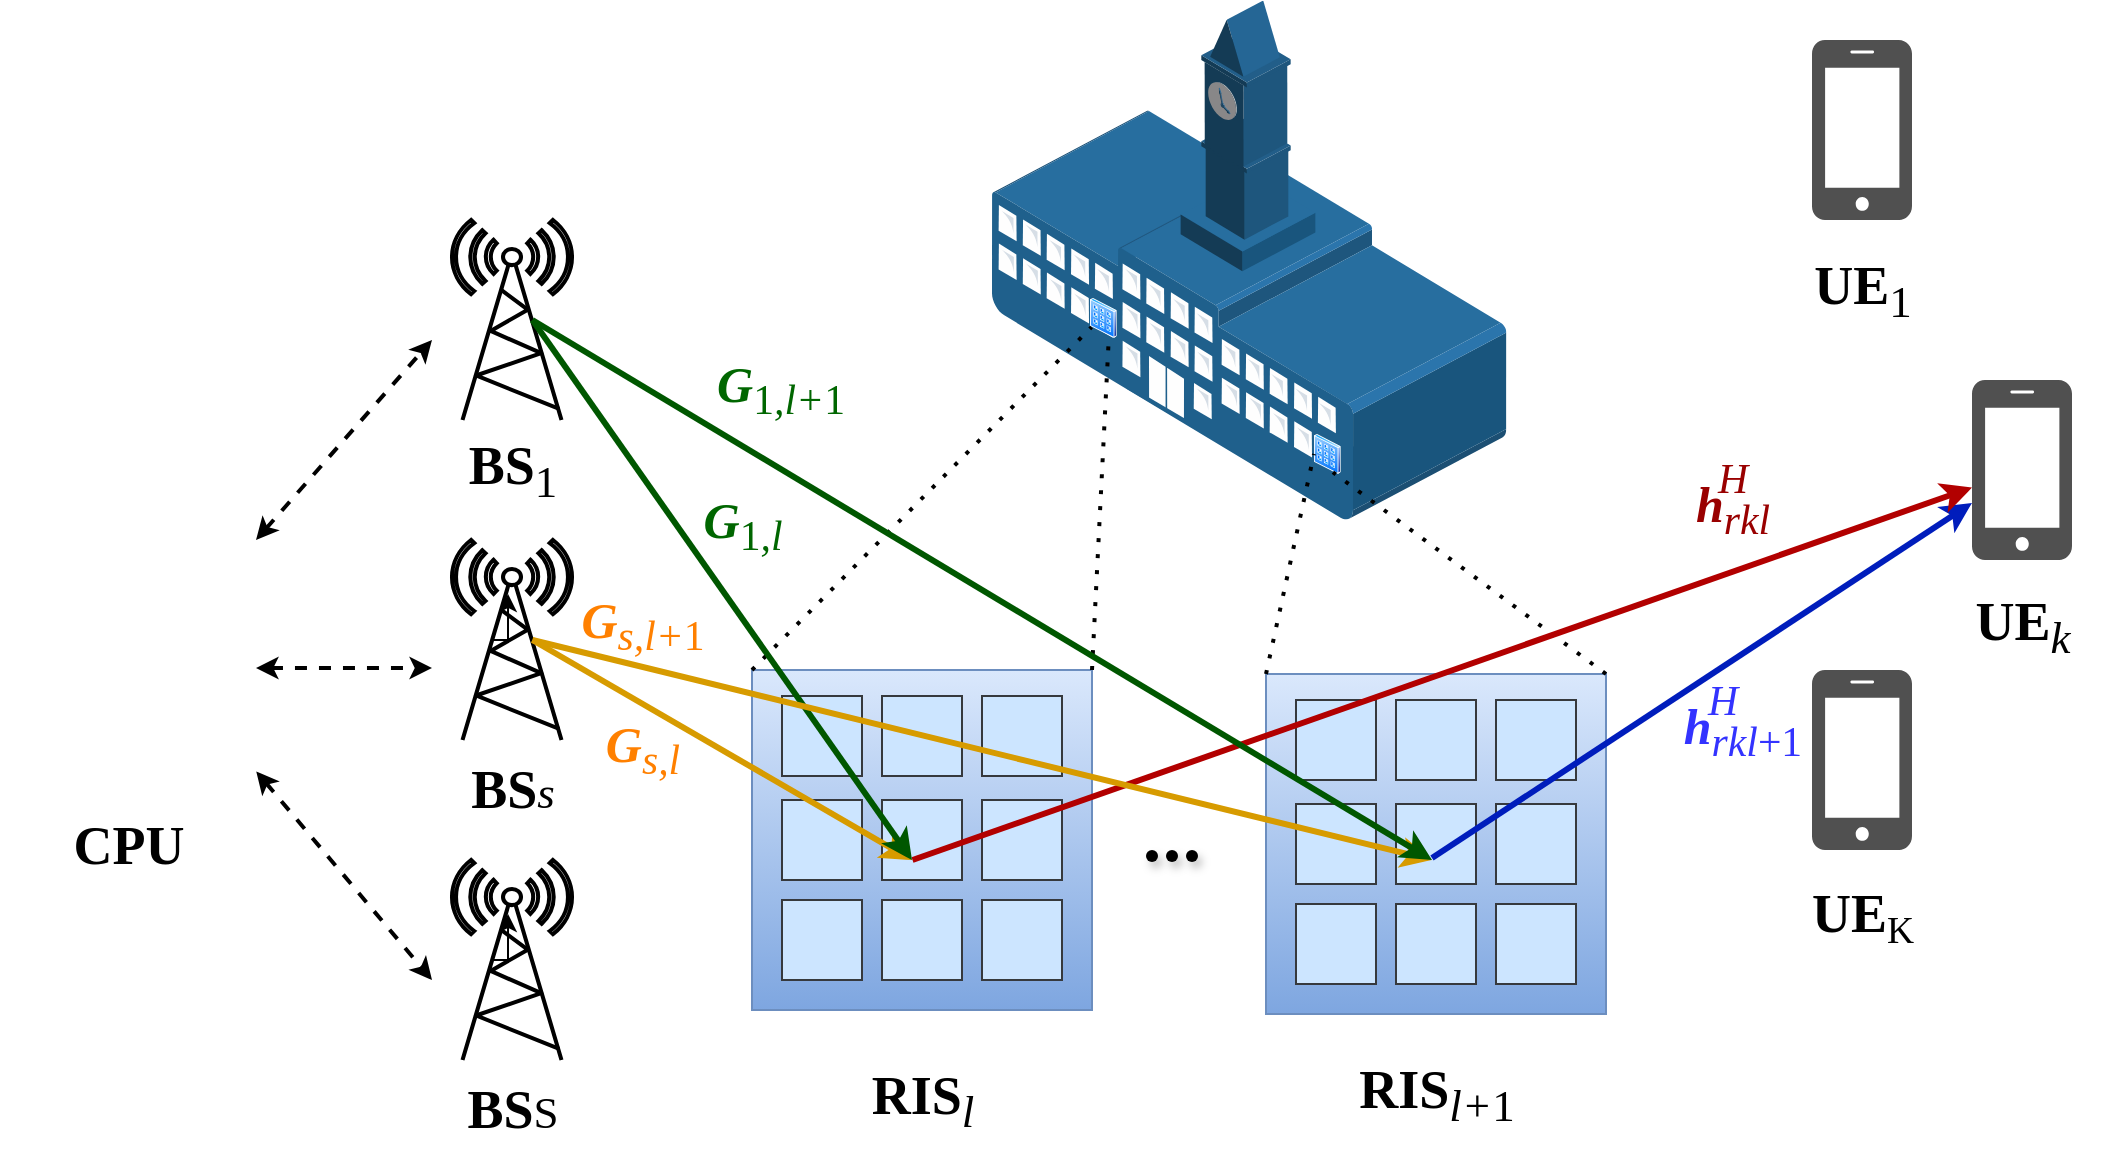 <mxfile version="23.0.1" type="github">
  <diagram name="第 1 页" id="fu7d0Rtub_Eh79JDdHf0">
    <mxGraphModel dx="979" dy="726" grid="1" gridSize="10" guides="1" tooltips="1" connect="1" arrows="1" fold="1" page="1" pageScale="1" pageWidth="827" pageHeight="1169" math="0" shadow="0">
      <root>
        <mxCell id="0" />
        <mxCell id="1" parent="0" />
        <mxCell id="ABnXI4RNKLQdEu6p_G51-1" value="" style="fontColor=#0066CC;verticalAlign=top;verticalLabelPosition=bottom;labelPosition=center;align=center;html=1;fillColor=#FFFFFF;strokeColor=#000000;gradientColor=none;gradientDirection=north;strokeWidth=2;shape=mxgraph.networks.radio_tower;rounded=1;shadow=0;comic=0;labelBackgroundColor=none;container=0;" vertex="1" parent="1">
          <mxGeometry x="250" y="240" width="60" height="100" as="geometry" />
        </mxCell>
        <mxCell id="ABnXI4RNKLQdEu6p_G51-2" value="&lt;b&gt;BS&lt;/b&gt;&lt;font style=&quot;font-size: 27px;&quot;&gt;&lt;sub&gt;1&lt;/sub&gt;&lt;/font&gt;" style="text;html=1;align=center;verticalAlign=middle;resizable=0;points=[];autosize=1;strokeColor=none;fillColor=none;fontSize=27;fontFamily=Times New Roman;shadow=1;glass=0;sketch=0;strokeWidth=8;container=0;" vertex="1" parent="1">
          <mxGeometry x="245" y="340" width="70" height="50" as="geometry" />
        </mxCell>
        <mxCell id="ABnXI4RNKLQdEu6p_G51-3" value="" style="fontColor=#0066CC;verticalAlign=top;verticalLabelPosition=bottom;labelPosition=center;align=center;html=1;fillColor=#FFFFFF;strokeColor=#000000;gradientColor=none;gradientDirection=north;strokeWidth=2;shape=mxgraph.networks.radio_tower;rounded=1;shadow=0;comic=0;labelBackgroundColor=none;container=0;" vertex="1" parent="1">
          <mxGeometry x="250" y="400" width="60" height="100" as="geometry" />
        </mxCell>
        <mxCell id="ABnXI4RNKLQdEu6p_G51-4" value="&lt;b&gt;BS&lt;/b&gt;&lt;span style=&quot;font-size: 22.5px;&quot;&gt;&lt;i&gt;s&lt;/i&gt;&lt;/span&gt;" style="text;html=1;align=center;verticalAlign=middle;resizable=0;points=[];autosize=1;strokeColor=none;fillColor=none;fontSize=27;fontFamily=Times New Roman;shadow=1;glass=0;sketch=0;strokeWidth=8;container=0;" vertex="1" parent="1">
          <mxGeometry x="245" y="500" width="70" height="50" as="geometry" />
        </mxCell>
        <mxCell id="ABnXI4RNKLQdEu6p_G51-5" style="edgeStyle=orthogonalEdgeStyle;rounded=0;orthogonalLoop=1;jettySize=auto;html=1;exitX=0.33;exitY=0.5;exitDx=0;exitDy=0;exitPerimeter=0;entryX=0.467;entryY=0.27;entryDx=0;entryDy=0;entryPerimeter=0;" edge="1" parent="1" source="ABnXI4RNKLQdEu6p_G51-3" target="ABnXI4RNKLQdEu6p_G51-3">
          <mxGeometry relative="1" as="geometry" />
        </mxCell>
        <mxCell id="ABnXI4RNKLQdEu6p_G51-6" value="" style="fontColor=#0066CC;verticalAlign=top;verticalLabelPosition=bottom;labelPosition=center;align=center;html=1;fillColor=#FFFFFF;strokeColor=#000000;gradientColor=none;gradientDirection=north;strokeWidth=2;shape=mxgraph.networks.radio_tower;rounded=1;shadow=0;comic=0;labelBackgroundColor=none;container=0;" vertex="1" parent="1">
          <mxGeometry x="250" y="560" width="60" height="100" as="geometry" />
        </mxCell>
        <mxCell id="ABnXI4RNKLQdEu6p_G51-7" value="&lt;b&gt;BS&lt;/b&gt;&lt;span style=&quot;font-size: 22.5px;&quot;&gt;S&lt;/span&gt;" style="text;html=1;align=center;verticalAlign=middle;resizable=0;points=[];autosize=1;strokeColor=none;fillColor=none;fontSize=27;fontFamily=Times New Roman;shadow=1;glass=0;sketch=0;strokeWidth=8;container=0;" vertex="1" parent="1">
          <mxGeometry x="245" y="660" width="70" height="50" as="geometry" />
        </mxCell>
        <mxCell id="ABnXI4RNKLQdEu6p_G51-8" style="edgeStyle=orthogonalEdgeStyle;rounded=0;orthogonalLoop=1;jettySize=auto;html=1;exitX=0.33;exitY=0.5;exitDx=0;exitDy=0;exitPerimeter=0;entryX=0.467;entryY=0.27;entryDx=0;entryDy=0;entryPerimeter=0;" edge="1" parent="1" source="ABnXI4RNKLQdEu6p_G51-6" target="ABnXI4RNKLQdEu6p_G51-6">
          <mxGeometry relative="1" as="geometry" />
        </mxCell>
        <mxCell id="ABnXI4RNKLQdEu6p_G51-12" value="" style="shape=image;html=1;verticalAlign=top;verticalLabelPosition=bottom;labelBackgroundColor=#ffffff;imageAspect=0;aspect=fixed;image=https://cdn2.iconfinder.com/data/icons/whcompare-isometric-web-hosting-servers/50/value-server-128.png" vertex="1" parent="1">
          <mxGeometry x="24" y="400" width="128" height="128" as="geometry" />
        </mxCell>
        <mxCell id="ABnXI4RNKLQdEu6p_G51-13" value="&lt;b&gt;CPU&lt;/b&gt;" style="text;html=1;align=center;verticalAlign=middle;resizable=0;points=[];autosize=1;strokeColor=none;fillColor=none;fontSize=27;fontFamily=Times New Roman;shadow=1;glass=0;sketch=0;strokeWidth=8;container=0;" vertex="1" parent="1">
          <mxGeometry x="48" y="528" width="80" height="50" as="geometry" />
        </mxCell>
        <mxCell id="ABnXI4RNKLQdEu6p_G51-16" value="" style="endArrow=classic;startArrow=classic;html=1;rounded=0;strokeWidth=2;dashed=1;exitX=1;exitY=0;exitDx=0;exitDy=0;endSize=5;startSize=5;" edge="1" parent="1" source="ABnXI4RNKLQdEu6p_G51-12">
          <mxGeometry width="50" height="50" relative="1" as="geometry">
            <mxPoint x="130" y="400" as="sourcePoint" />
            <mxPoint x="240" y="300" as="targetPoint" />
          </mxGeometry>
        </mxCell>
        <mxCell id="ABnXI4RNKLQdEu6p_G51-17" value="" style="endArrow=classic;startArrow=classic;html=1;rounded=0;strokeWidth=2;dashed=1;endSize=5;startSize=5;" edge="1" parent="1" source="ABnXI4RNKLQdEu6p_G51-12">
          <mxGeometry width="50" height="50" relative="1" as="geometry">
            <mxPoint x="128" y="463.95" as="sourcePoint" />
            <mxPoint x="240" y="464" as="targetPoint" />
          </mxGeometry>
        </mxCell>
        <mxCell id="ABnXI4RNKLQdEu6p_G51-18" value="" style="endArrow=classic;startArrow=classic;html=1;rounded=0;strokeWidth=2;dashed=1;exitX=1.001;exitY=0.904;exitDx=0;exitDy=0;exitPerimeter=0;endSize=5;startSize=5;" edge="1" parent="1" source="ABnXI4RNKLQdEu6p_G51-12">
          <mxGeometry width="50" height="50" relative="1" as="geometry">
            <mxPoint x="80" y="760" as="sourcePoint" />
            <mxPoint x="240" y="620" as="targetPoint" />
          </mxGeometry>
        </mxCell>
        <mxCell id="ABnXI4RNKLQdEu6p_G51-41" value="" style="group" vertex="1" connectable="0" parent="1">
          <mxGeometry x="400" y="465" width="170" height="170" as="geometry" />
        </mxCell>
        <mxCell id="ABnXI4RNKLQdEu6p_G51-28" value="" style="whiteSpace=wrap;html=1;aspect=fixed;fillColor=#dae8fc;gradientColor=#7ea6e0;strokeColor=#6c8ebf;" vertex="1" parent="ABnXI4RNKLQdEu6p_G51-41">
          <mxGeometry width="170" height="170" as="geometry" />
        </mxCell>
        <mxCell id="ABnXI4RNKLQdEu6p_G51-29" value="" style="whiteSpace=wrap;html=1;aspect=fixed;fillColor=#cce5ff;strokeColor=#36393d;" vertex="1" parent="ABnXI4RNKLQdEu6p_G51-41">
          <mxGeometry x="15" y="13" width="40" height="40" as="geometry" />
        </mxCell>
        <mxCell id="ABnXI4RNKLQdEu6p_G51-33" value="" style="whiteSpace=wrap;html=1;aspect=fixed;fillColor=#cce5ff;strokeColor=#36393d;" vertex="1" parent="ABnXI4RNKLQdEu6p_G51-41">
          <mxGeometry x="65" y="13" width="40" height="40" as="geometry" />
        </mxCell>
        <mxCell id="ABnXI4RNKLQdEu6p_G51-34" value="" style="whiteSpace=wrap;html=1;aspect=fixed;fillColor=#cce5ff;strokeColor=#36393d;" vertex="1" parent="ABnXI4RNKLQdEu6p_G51-41">
          <mxGeometry x="115" y="13" width="40" height="40" as="geometry" />
        </mxCell>
        <mxCell id="ABnXI4RNKLQdEu6p_G51-35" value="" style="whiteSpace=wrap;html=1;aspect=fixed;fillColor=#cce5ff;strokeColor=#36393d;" vertex="1" parent="ABnXI4RNKLQdEu6p_G51-41">
          <mxGeometry x="15" y="65" width="40" height="40" as="geometry" />
        </mxCell>
        <mxCell id="ABnXI4RNKLQdEu6p_G51-36" value="" style="whiteSpace=wrap;html=1;aspect=fixed;fillColor=#cce5ff;strokeColor=#36393d;" vertex="1" parent="ABnXI4RNKLQdEu6p_G51-41">
          <mxGeometry x="15" y="115" width="40" height="40" as="geometry" />
        </mxCell>
        <mxCell id="ABnXI4RNKLQdEu6p_G51-37" value="" style="whiteSpace=wrap;html=1;aspect=fixed;fillColor=#cce5ff;strokeColor=#36393d;" vertex="1" parent="ABnXI4RNKLQdEu6p_G51-41">
          <mxGeometry x="65" y="65" width="40" height="40" as="geometry" />
        </mxCell>
        <mxCell id="ABnXI4RNKLQdEu6p_G51-38" value="" style="whiteSpace=wrap;html=1;aspect=fixed;fillColor=#cce5ff;strokeColor=#36393d;" vertex="1" parent="ABnXI4RNKLQdEu6p_G51-41">
          <mxGeometry x="115" y="65" width="40" height="40" as="geometry" />
        </mxCell>
        <mxCell id="ABnXI4RNKLQdEu6p_G51-39" value="" style="whiteSpace=wrap;html=1;aspect=fixed;fillColor=#cce5ff;strokeColor=#36393d;" vertex="1" parent="ABnXI4RNKLQdEu6p_G51-41">
          <mxGeometry x="65" y="115" width="40" height="40" as="geometry" />
        </mxCell>
        <mxCell id="ABnXI4RNKLQdEu6p_G51-40" value="" style="whiteSpace=wrap;html=1;aspect=fixed;fillColor=#cce5ff;strokeColor=#36393d;" vertex="1" parent="ABnXI4RNKLQdEu6p_G51-41">
          <mxGeometry x="115" y="115" width="40" height="40" as="geometry" />
        </mxCell>
        <mxCell id="ABnXI4RNKLQdEu6p_G51-78" value="" style="endArrow=classic;html=1;rounded=0;strokeWidth=3;exitX=0.67;exitY=0.5;exitDx=0;exitDy=0;exitPerimeter=0;fillColor=#ffcd28;gradientColor=#ffa500;strokeColor=#d79b00;" edge="1" parent="ABnXI4RNKLQdEu6p_G51-41" source="ABnXI4RNKLQdEu6p_G51-3">
          <mxGeometry width="50" height="50" relative="1" as="geometry">
            <mxPoint x="-9.9" y="-35" as="sourcePoint" />
            <mxPoint x="79.9" y="95" as="targetPoint" />
          </mxGeometry>
        </mxCell>
        <mxCell id="ABnXI4RNKLQdEu6p_G51-43" value="" style="group" vertex="1" connectable="0" parent="1">
          <mxGeometry x="657" y="467" width="170" height="170" as="geometry" />
        </mxCell>
        <mxCell id="ABnXI4RNKLQdEu6p_G51-44" value="" style="whiteSpace=wrap;html=1;aspect=fixed;fillColor=#dae8fc;gradientColor=#7ea6e0;strokeColor=#6c8ebf;" vertex="1" parent="ABnXI4RNKLQdEu6p_G51-43">
          <mxGeometry width="170" height="170" as="geometry" />
        </mxCell>
        <mxCell id="ABnXI4RNKLQdEu6p_G51-45" value="" style="whiteSpace=wrap;html=1;aspect=fixed;fillColor=#cce5ff;strokeColor=#36393d;" vertex="1" parent="ABnXI4RNKLQdEu6p_G51-43">
          <mxGeometry x="15" y="13" width="40" height="40" as="geometry" />
        </mxCell>
        <mxCell id="ABnXI4RNKLQdEu6p_G51-46" value="" style="whiteSpace=wrap;html=1;aspect=fixed;fillColor=#cce5ff;strokeColor=#36393d;" vertex="1" parent="ABnXI4RNKLQdEu6p_G51-43">
          <mxGeometry x="65" y="13" width="40" height="40" as="geometry" />
        </mxCell>
        <mxCell id="ABnXI4RNKLQdEu6p_G51-47" value="" style="whiteSpace=wrap;html=1;aspect=fixed;fillColor=#cce5ff;strokeColor=#36393d;" vertex="1" parent="ABnXI4RNKLQdEu6p_G51-43">
          <mxGeometry x="115" y="13" width="40" height="40" as="geometry" />
        </mxCell>
        <mxCell id="ABnXI4RNKLQdEu6p_G51-48" value="" style="whiteSpace=wrap;html=1;aspect=fixed;fillColor=#cce5ff;strokeColor=#36393d;" vertex="1" parent="ABnXI4RNKLQdEu6p_G51-43">
          <mxGeometry x="15" y="65" width="40" height="40" as="geometry" />
        </mxCell>
        <mxCell id="ABnXI4RNKLQdEu6p_G51-49" value="" style="whiteSpace=wrap;html=1;aspect=fixed;fillColor=#cce5ff;strokeColor=#36393d;" vertex="1" parent="ABnXI4RNKLQdEu6p_G51-43">
          <mxGeometry x="15" y="115" width="40" height="40" as="geometry" />
        </mxCell>
        <mxCell id="ABnXI4RNKLQdEu6p_G51-50" value="" style="whiteSpace=wrap;html=1;aspect=fixed;fillColor=#cce5ff;strokeColor=#36393d;" vertex="1" parent="ABnXI4RNKLQdEu6p_G51-43">
          <mxGeometry x="65" y="65" width="40" height="40" as="geometry" />
        </mxCell>
        <mxCell id="ABnXI4RNKLQdEu6p_G51-51" value="" style="whiteSpace=wrap;html=1;aspect=fixed;fillColor=#cce5ff;strokeColor=#36393d;" vertex="1" parent="ABnXI4RNKLQdEu6p_G51-43">
          <mxGeometry x="115" y="65" width="40" height="40" as="geometry" />
        </mxCell>
        <mxCell id="ABnXI4RNKLQdEu6p_G51-52" value="" style="whiteSpace=wrap;html=1;aspect=fixed;fillColor=#cce5ff;strokeColor=#36393d;" vertex="1" parent="ABnXI4RNKLQdEu6p_G51-43">
          <mxGeometry x="65" y="115" width="40" height="40" as="geometry" />
        </mxCell>
        <mxCell id="ABnXI4RNKLQdEu6p_G51-53" value="" style="whiteSpace=wrap;html=1;aspect=fixed;fillColor=#cce5ff;strokeColor=#36393d;" vertex="1" parent="ABnXI4RNKLQdEu6p_G51-43">
          <mxGeometry x="115" y="115" width="40" height="40" as="geometry" />
        </mxCell>
        <mxCell id="ABnXI4RNKLQdEu6p_G51-92" value="" style="endArrow=classic;html=1;rounded=0;strokeWidth=3;fillColor=#0050ef;strokeColor=#001DBC;" edge="1" parent="ABnXI4RNKLQdEu6p_G51-43" target="ABnXI4RNKLQdEu6p_G51-66">
          <mxGeometry width="50" height="50" relative="1" as="geometry">
            <mxPoint x="83" y="92" as="sourcePoint" />
            <mxPoint x="302.75" y="-94" as="targetPoint" />
          </mxGeometry>
        </mxCell>
        <mxCell id="ABnXI4RNKLQdEu6p_G51-65" value="" style="sketch=0;pointerEvents=1;shadow=0;dashed=0;html=1;strokeColor=none;fillColor=#505050;labelPosition=center;verticalLabelPosition=bottom;verticalAlign=top;outlineConnect=0;align=center;shape=mxgraph.office.devices.cell_phone_iphone_standalone;" vertex="1" parent="1">
          <mxGeometry x="930" y="150" width="50" height="90" as="geometry" />
        </mxCell>
        <mxCell id="ABnXI4RNKLQdEu6p_G51-66" value="" style="sketch=0;pointerEvents=1;shadow=0;dashed=0;html=1;strokeColor=none;fillColor=#505050;labelPosition=center;verticalLabelPosition=bottom;verticalAlign=top;outlineConnect=0;align=center;shape=mxgraph.office.devices.cell_phone_iphone_standalone;" vertex="1" parent="1">
          <mxGeometry x="1010" y="320" width="50" height="90" as="geometry" />
        </mxCell>
        <mxCell id="ABnXI4RNKLQdEu6p_G51-67" value="&lt;b&gt;UE&lt;/b&gt;&lt;font style=&quot;font-size: 27px;&quot;&gt;&lt;sub&gt;1&lt;/sub&gt;&lt;/font&gt;" style="text;html=1;align=center;verticalAlign=middle;resizable=0;points=[];autosize=1;strokeColor=none;fillColor=none;fontSize=27;fontFamily=Times New Roman;shadow=1;glass=0;sketch=0;strokeWidth=8;container=0;" vertex="1" parent="1">
          <mxGeometry x="920" y="250" width="70" height="50" as="geometry" />
        </mxCell>
        <mxCell id="ABnXI4RNKLQdEu6p_G51-68" value="&lt;b&gt;UE&lt;/b&gt;&lt;font style=&quot;font-size: 27px;&quot;&gt;&lt;sub&gt;&lt;i&gt;k&lt;/i&gt;&lt;/sub&gt;&lt;/font&gt;" style="text;html=1;align=center;verticalAlign=middle;resizable=0;points=[];autosize=1;strokeColor=none;fillColor=none;fontSize=27;fontFamily=Times New Roman;shadow=1;glass=0;sketch=0;strokeWidth=8;container=0;" vertex="1" parent="1">
          <mxGeometry x="1000" y="418" width="70" height="50" as="geometry" />
        </mxCell>
        <mxCell id="ABnXI4RNKLQdEu6p_G51-69" value="" style="sketch=0;pointerEvents=1;shadow=0;dashed=0;html=1;strokeColor=none;fillColor=#505050;labelPosition=center;verticalLabelPosition=bottom;verticalAlign=top;outlineConnect=0;align=center;shape=mxgraph.office.devices.cell_phone_iphone_standalone;" vertex="1" parent="1">
          <mxGeometry x="930" y="465" width="50" height="90" as="geometry" />
        </mxCell>
        <mxCell id="ABnXI4RNKLQdEu6p_G51-70" value="&lt;b&gt;UE&lt;/b&gt;&lt;span style=&quot;font-size: 22.5px;&quot;&gt;&lt;sub&gt;K&lt;/sub&gt;&lt;/span&gt;" style="text;html=1;align=center;verticalAlign=middle;resizable=0;points=[];autosize=1;strokeColor=none;fillColor=none;fontSize=27;fontFamily=Times New Roman;shadow=1;glass=0;sketch=0;strokeWidth=8;container=0;" vertex="1" parent="1">
          <mxGeometry x="920" y="563" width="70" height="50" as="geometry" />
        </mxCell>
        <mxCell id="ABnXI4RNKLQdEu6p_G51-72" value="" style="group" vertex="1" connectable="0" parent="1">
          <mxGeometry x="520" y="130" width="257.194" height="260.0" as="geometry" />
        </mxCell>
        <mxCell id="ABnXI4RNKLQdEu6p_G51-9" value="" style="image;points=[];aspect=fixed;html=1;align=center;shadow=0;dashed=0;image=img/lib/allied_telesis/buildings/School_Building.svg;" vertex="1" parent="ABnXI4RNKLQdEu6p_G51-72">
          <mxGeometry width="257.194" height="260.0" as="geometry" />
        </mxCell>
        <mxCell id="ABnXI4RNKLQdEu6p_G51-75" value="" style="image;aspect=fixed;perimeter=ellipsePerimeter;html=1;align=center;shadow=0;dashed=0;spacingTop=3;image=img/lib/active_directory/input_output_filter.svg;" vertex="1" parent="ABnXI4RNKLQdEu6p_G51-72">
          <mxGeometry x="161" y="217" width="13.4" height="20" as="geometry" />
        </mxCell>
        <mxCell id="ABnXI4RNKLQdEu6p_G51-74" value="" style="image;aspect=fixed;perimeter=ellipsePerimeter;html=1;align=center;shadow=0;dashed=0;spacingTop=3;image=img/lib/active_directory/input_output_filter.svg;" vertex="1" parent="ABnXI4RNKLQdEu6p_G51-72">
          <mxGeometry x="49" y="149" width="13.4" height="20" as="geometry" />
        </mxCell>
        <mxCell id="ABnXI4RNKLQdEu6p_G51-76" value="&lt;b&gt;RIS&lt;/b&gt;&lt;i style=&quot;border-color: var(--border-color); -webkit-text-stroke-color: currentcolor !important;&quot;&gt;&lt;sub style=&quot;border-color: var(--border-color); -webkit-text-stroke-color: currentcolor !important;&quot;&gt;l&lt;/sub&gt;&lt;/i&gt;" style="text;html=1;align=center;verticalAlign=middle;resizable=0;points=[];autosize=1;strokeColor=none;fillColor=none;fontSize=27;fontFamily=Times New Roman;shadow=1;glass=0;sketch=0;strokeWidth=8;container=0;" vertex="1" parent="1">
          <mxGeometry x="450" y="655" width="70" height="50" as="geometry" />
        </mxCell>
        <mxCell id="ABnXI4RNKLQdEu6p_G51-77" value="&lt;b&gt;RIS&lt;/b&gt;&lt;span style=&quot;border-color: var(--border-color); -webkit-text-stroke-color: currentcolor !important;&quot;&gt;&lt;span style=&quot;border-color: var(--border-color); -webkit-text-stroke-color: currentcolor !important;&quot;&gt;&lt;sub&gt;&lt;i&gt;l+&lt;/i&gt;1&lt;/sub&gt;&lt;/span&gt;&lt;/span&gt;" style="text;html=1;align=center;verticalAlign=middle;resizable=0;points=[];autosize=1;strokeColor=none;fillColor=none;fontSize=27;fontFamily=Times New Roman;shadow=1;glass=0;sketch=0;strokeWidth=8;container=0;" vertex="1" parent="1">
          <mxGeometry x="692" y="652" width="100" height="50" as="geometry" />
        </mxCell>
        <mxCell id="ABnXI4RNKLQdEu6p_G51-80" value="" style="endArrow=none;dashed=1;html=1;dashPattern=1 3;strokeWidth=2;rounded=0;entryX=0;entryY=0.75;entryDx=0;entryDy=0;exitX=0;exitY=0;exitDx=0;exitDy=0;" edge="1" parent="1" source="ABnXI4RNKLQdEu6p_G51-28" target="ABnXI4RNKLQdEu6p_G51-74">
          <mxGeometry width="50" height="50" relative="1" as="geometry">
            <mxPoint x="410" y="360" as="sourcePoint" />
            <mxPoint x="460" y="310" as="targetPoint" />
          </mxGeometry>
        </mxCell>
        <mxCell id="ABnXI4RNKLQdEu6p_G51-81" value="" style="endArrow=none;dashed=1;html=1;dashPattern=1 3;strokeWidth=2;rounded=0;exitX=1;exitY=0;exitDx=0;exitDy=0;entryX=0.75;entryY=1;entryDx=0;entryDy=0;" edge="1" parent="1" source="ABnXI4RNKLQdEu6p_G51-28" target="ABnXI4RNKLQdEu6p_G51-74">
          <mxGeometry width="50" height="50" relative="1" as="geometry">
            <mxPoint x="410" y="475" as="sourcePoint" />
            <mxPoint x="560" y="180" as="targetPoint" />
          </mxGeometry>
        </mxCell>
        <mxCell id="ABnXI4RNKLQdEu6p_G51-82" value="" style="endArrow=none;dashed=1;html=1;dashPattern=1 3;strokeWidth=2;rounded=0;exitX=0;exitY=0;exitDx=0;exitDy=0;entryX=0;entryY=0.5;entryDx=0;entryDy=0;" edge="1" parent="1" source="ABnXI4RNKLQdEu6p_G51-44" target="ABnXI4RNKLQdEu6p_G51-75">
          <mxGeometry width="50" height="50" relative="1" as="geometry">
            <mxPoint x="410" y="475" as="sourcePoint" />
            <mxPoint x="660" y="240" as="targetPoint" />
          </mxGeometry>
        </mxCell>
        <mxCell id="ABnXI4RNKLQdEu6p_G51-83" value="" style="endArrow=none;dashed=1;html=1;dashPattern=1 3;strokeWidth=2;rounded=0;exitX=1;exitY=0;exitDx=0;exitDy=0;entryX=0.75;entryY=1;entryDx=0;entryDy=0;" edge="1" parent="1" source="ABnXI4RNKLQdEu6p_G51-44" target="ABnXI4RNKLQdEu6p_G51-75">
          <mxGeometry width="50" height="50" relative="1" as="geometry">
            <mxPoint x="420" y="485" as="sourcePoint" />
            <mxPoint x="670" y="250" as="targetPoint" />
          </mxGeometry>
        </mxCell>
        <mxCell id="ABnXI4RNKLQdEu6p_G51-84" value="" style="endArrow=classic;html=1;rounded=0;strokeWidth=3;exitX=1.025;exitY=0.369;exitDx=0;exitDy=0;exitPerimeter=0;fillColor=#e51400;strokeColor=#B20000;" edge="1" parent="1" target="ABnXI4RNKLQdEu6p_G51-66">
          <mxGeometry width="50" height="50" relative="1" as="geometry">
            <mxPoint x="480.25" y="560" as="sourcePoint" />
            <mxPoint x="916" y="406.1" as="targetPoint" />
          </mxGeometry>
        </mxCell>
        <mxCell id="ABnXI4RNKLQdEu6p_G51-85" value="" style="shape=waypoint;sketch=0;fillStyle=solid;size=6;pointerEvents=1;points=[];fillColor=none;resizable=0;rotatable=0;perimeter=centerPerimeter;snapToPoint=1;shadow=1;glass=0;strokeWidth=1;fontFamily=Times New Roman;fontSize=18;container=0;" vertex="1" parent="1">
          <mxGeometry x="580" y="538" width="40" height="40" as="geometry" />
        </mxCell>
        <mxCell id="ABnXI4RNKLQdEu6p_G51-86" value="" style="shape=waypoint;sketch=0;fillStyle=solid;size=6;pointerEvents=1;points=[];fillColor=none;resizable=0;rotatable=0;perimeter=centerPerimeter;snapToPoint=1;shadow=1;glass=0;strokeWidth=1;fontFamily=Times New Roman;fontSize=18;container=0;" vertex="1" parent="1">
          <mxGeometry x="590" y="538" width="40" height="40" as="geometry" />
        </mxCell>
        <mxCell id="ABnXI4RNKLQdEu6p_G51-87" value="" style="shape=waypoint;sketch=0;fillStyle=solid;size=6;pointerEvents=1;points=[];fillColor=none;resizable=0;rotatable=0;perimeter=centerPerimeter;snapToPoint=1;shadow=1;glass=0;strokeWidth=1;fontFamily=Times New Roman;fontSize=18;container=0;" vertex="1" parent="1">
          <mxGeometry x="600" y="538" width="40" height="40" as="geometry" />
        </mxCell>
        <mxCell id="ABnXI4RNKLQdEu6p_G51-89" value="" style="endArrow=classic;html=1;rounded=0;strokeWidth=3;exitX=0.67;exitY=0.5;exitDx=0;exitDy=0;exitPerimeter=0;fillColor=#008a00;strokeColor=#005700;" edge="1" parent="1" source="ABnXI4RNKLQdEu6p_G51-1">
          <mxGeometry width="50" height="50" relative="1" as="geometry">
            <mxPoint x="320" y="400" as="sourcePoint" />
            <mxPoint x="480" y="560" as="targetPoint" />
          </mxGeometry>
        </mxCell>
        <mxCell id="ABnXI4RNKLQdEu6p_G51-90" value="" style="endArrow=classic;html=1;rounded=0;strokeWidth=3;exitX=0.67;exitY=0.5;exitDx=0;exitDy=0;exitPerimeter=0;fillColor=#ffcd28;gradientColor=#ffa500;strokeColor=#d79b00;" edge="1" parent="1" source="ABnXI4RNKLQdEu6p_G51-3">
          <mxGeometry width="50" height="50" relative="1" as="geometry">
            <mxPoint x="550" y="450" as="sourcePoint" />
            <mxPoint x="739.9" y="560" as="targetPoint" />
          </mxGeometry>
        </mxCell>
        <mxCell id="ABnXI4RNKLQdEu6p_G51-93" value="" style="endArrow=classic;html=1;rounded=0;strokeWidth=3;exitX=0.67;exitY=0.5;exitDx=0;exitDy=0;exitPerimeter=0;fillColor=#008a00;strokeColor=#005700;" edge="1" parent="1" source="ABnXI4RNKLQdEu6p_G51-1">
          <mxGeometry width="50" height="50" relative="1" as="geometry">
            <mxPoint x="530" y="300" as="sourcePoint" />
            <mxPoint x="740" y="560" as="targetPoint" />
          </mxGeometry>
        </mxCell>
        <mxCell id="ABnXI4RNKLQdEu6p_G51-96" value="&lt;font color=&quot;#ff8000&quot; face=&quot;Times New Roman&quot; style=&quot;font-size: 25px;&quot;&gt;&lt;b style=&quot;font-style: italic;&quot;&gt;G&lt;/b&gt;&lt;sub&gt;&lt;i&gt;s,l+&lt;/i&gt;1&lt;/sub&gt;&lt;/font&gt;" style="text;html=1;align=center;verticalAlign=middle;resizable=0;points=[];autosize=1;strokeColor=none;fillColor=none;fontColor=#FFB366;rotation=0;" vertex="1" parent="1">
          <mxGeometry x="300" y="418" width="90" height="50" as="geometry" />
        </mxCell>
        <mxCell id="ABnXI4RNKLQdEu6p_G51-98" value="&lt;font color=&quot;#ff8000&quot; face=&quot;Times New Roman&quot; style=&quot;font-size: 25px;&quot;&gt;&lt;b style=&quot;font-style: italic;&quot;&gt;G&lt;/b&gt;&lt;sub&gt;&lt;i&gt;s,l&lt;/i&gt;&lt;/sub&gt;&lt;/font&gt;" style="text;html=1;align=center;verticalAlign=middle;resizable=0;points=[];autosize=1;strokeColor=none;fillColor=none;fontColor=#FFB366;rotation=0;" vertex="1" parent="1">
          <mxGeometry x="315" y="480" width="60" height="50" as="geometry" />
        </mxCell>
        <mxCell id="ABnXI4RNKLQdEu6p_G51-100" value="&lt;font color=&quot;#006600&quot; face=&quot;Times New Roman&quot; style=&quot;font-size: 25px;&quot;&gt;&lt;b style=&quot;font-style: italic;&quot;&gt;G&lt;/b&gt;&lt;sub&gt;1&lt;i&gt;,l+&lt;/i&gt;1&lt;/sub&gt;&lt;/font&gt;" style="text;html=1;align=center;verticalAlign=middle;resizable=0;points=[];autosize=1;strokeColor=none;fillColor=none;fontColor=#FFB366;rotation=0;" vertex="1" parent="1">
          <mxGeometry x="369" y="300" width="90" height="50" as="geometry" />
        </mxCell>
        <mxCell id="ABnXI4RNKLQdEu6p_G51-101" value="&lt;font color=&quot;#006600&quot; face=&quot;Times New Roman&quot; style=&quot;font-size: 25px;&quot;&gt;&lt;b style=&quot;font-style: italic;&quot;&gt;G&lt;/b&gt;&lt;sub&gt;1&lt;i&gt;,l&lt;/i&gt;&lt;/sub&gt;&lt;/font&gt;" style="text;html=1;align=center;verticalAlign=middle;resizable=0;points=[];autosize=1;strokeColor=none;fillColor=none;fontColor=#FFB366;rotation=0;" vertex="1" parent="1">
          <mxGeometry x="365" y="368" width="60" height="50" as="geometry" />
        </mxCell>
        <mxCell id="ABnXI4RNKLQdEu6p_G51-105" value="" style="group;fontColor=#990000;" vertex="1" connectable="0" parent="1">
          <mxGeometry x="860" y="350" width="60" height="60" as="geometry" />
        </mxCell>
        <mxCell id="ABnXI4RNKLQdEu6p_G51-103" value="&lt;font face=&quot;Times New Roman&quot; style=&quot;font-size: 25px;&quot;&gt;&lt;b style=&quot;font-style: italic;&quot;&gt;h&lt;/b&gt;&lt;span style=&quot;font-style: italic;&quot;&gt;&lt;sub&gt;rkl&lt;/sub&gt;&lt;/span&gt;&lt;/font&gt;" style="text;html=1;align=center;verticalAlign=middle;resizable=0;points=[];autosize=1;strokeColor=none;fillColor=none;fontColor=#990000;rotation=0;" vertex="1" parent="ABnXI4RNKLQdEu6p_G51-105">
          <mxGeometry y="10" width="60" height="50" as="geometry" />
        </mxCell>
        <mxCell id="ABnXI4RNKLQdEu6p_G51-104" value="&lt;font face=&quot;Times New Roman&quot;&gt;&lt;span style=&quot;caret-color: rgb(255, 128, 0); font-size: 25px;&quot;&gt;&lt;i&gt;&lt;sup&gt;H&lt;/sup&gt;&lt;/i&gt;&lt;/span&gt;&lt;/font&gt;" style="text;html=1;align=center;verticalAlign=middle;resizable=0;points=[];autosize=1;strokeColor=none;fillColor=none;fontColor=#990000;rotation=0;" vertex="1" parent="ABnXI4RNKLQdEu6p_G51-105">
          <mxGeometry x="10" width="40" height="50" as="geometry" />
        </mxCell>
        <mxCell id="ABnXI4RNKLQdEu6p_G51-106" value="" style="group;fontColor=#3333FF;" vertex="1" connectable="0" parent="1">
          <mxGeometry x="865" y="461" width="70" height="60" as="geometry" />
        </mxCell>
        <mxCell id="ABnXI4RNKLQdEu6p_G51-107" value="&lt;font face=&quot;Times New Roman&quot; style=&quot;font-size: 25px;&quot;&gt;&lt;b style=&quot;font-style: italic;&quot;&gt;h&lt;/b&gt;&lt;sub&gt;&lt;i&gt;rkl&lt;/i&gt;+1&lt;/sub&gt;&lt;/font&gt;" style="text;html=1;align=center;verticalAlign=middle;resizable=0;points=[];autosize=1;strokeColor=none;fillColor=none;fontColor=#3333FF;rotation=0;" vertex="1" parent="ABnXI4RNKLQdEu6p_G51-106">
          <mxGeometry x="-10" y="10" width="80" height="50" as="geometry" />
        </mxCell>
        <mxCell id="ABnXI4RNKLQdEu6p_G51-108" value="&lt;font face=&quot;Times New Roman&quot;&gt;&lt;span style=&quot;caret-color: rgb(255, 128, 0); font-size: 25px;&quot;&gt;&lt;i&gt;&lt;sup&gt;H&lt;/sup&gt;&lt;/i&gt;&lt;/span&gt;&lt;/font&gt;" style="text;html=1;align=center;verticalAlign=middle;resizable=0;points=[];autosize=1;strokeColor=none;fillColor=none;fontColor=#3333FF;rotation=0;" vertex="1" parent="ABnXI4RNKLQdEu6p_G51-106">
          <mxGeometry width="40" height="50" as="geometry" />
        </mxCell>
      </root>
    </mxGraphModel>
  </diagram>
</mxfile>
